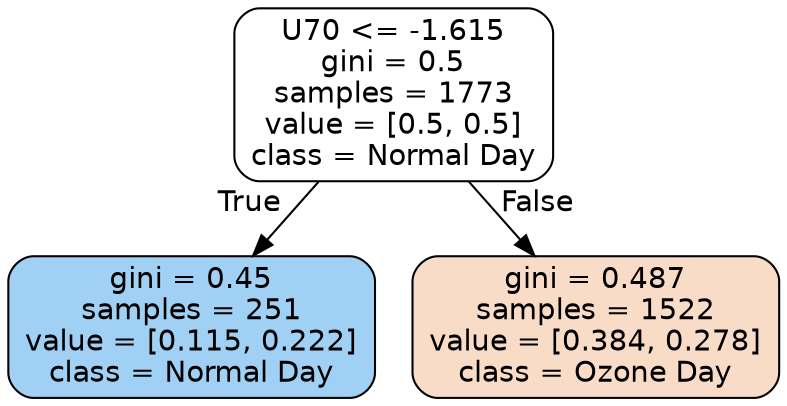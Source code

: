 digraph Tree {
node [shape=box, style="filled, rounded", color="black", fontname=helvetica] ;
edge [fontname=helvetica] ;
0 [label="U70 <= -1.615\ngini = 0.5\nsamples = 1773\nvalue = [0.5, 0.5]\nclass = Normal Day", fillcolor="#ffffff"] ;
1 [label="gini = 0.45\nsamples = 251\nvalue = [0.115, 0.222]\nclass = Normal Day", fillcolor="#a0d0f3"] ;
0 -> 1 [labeldistance=2.5, labelangle=45, headlabel="True"] ;
2 [label="gini = 0.487\nsamples = 1522\nvalue = [0.384, 0.278]\nclass = Ozone Day", fillcolor="#f8dcc8"] ;
0 -> 2 [labeldistance=2.5, labelangle=-45, headlabel="False"] ;
}